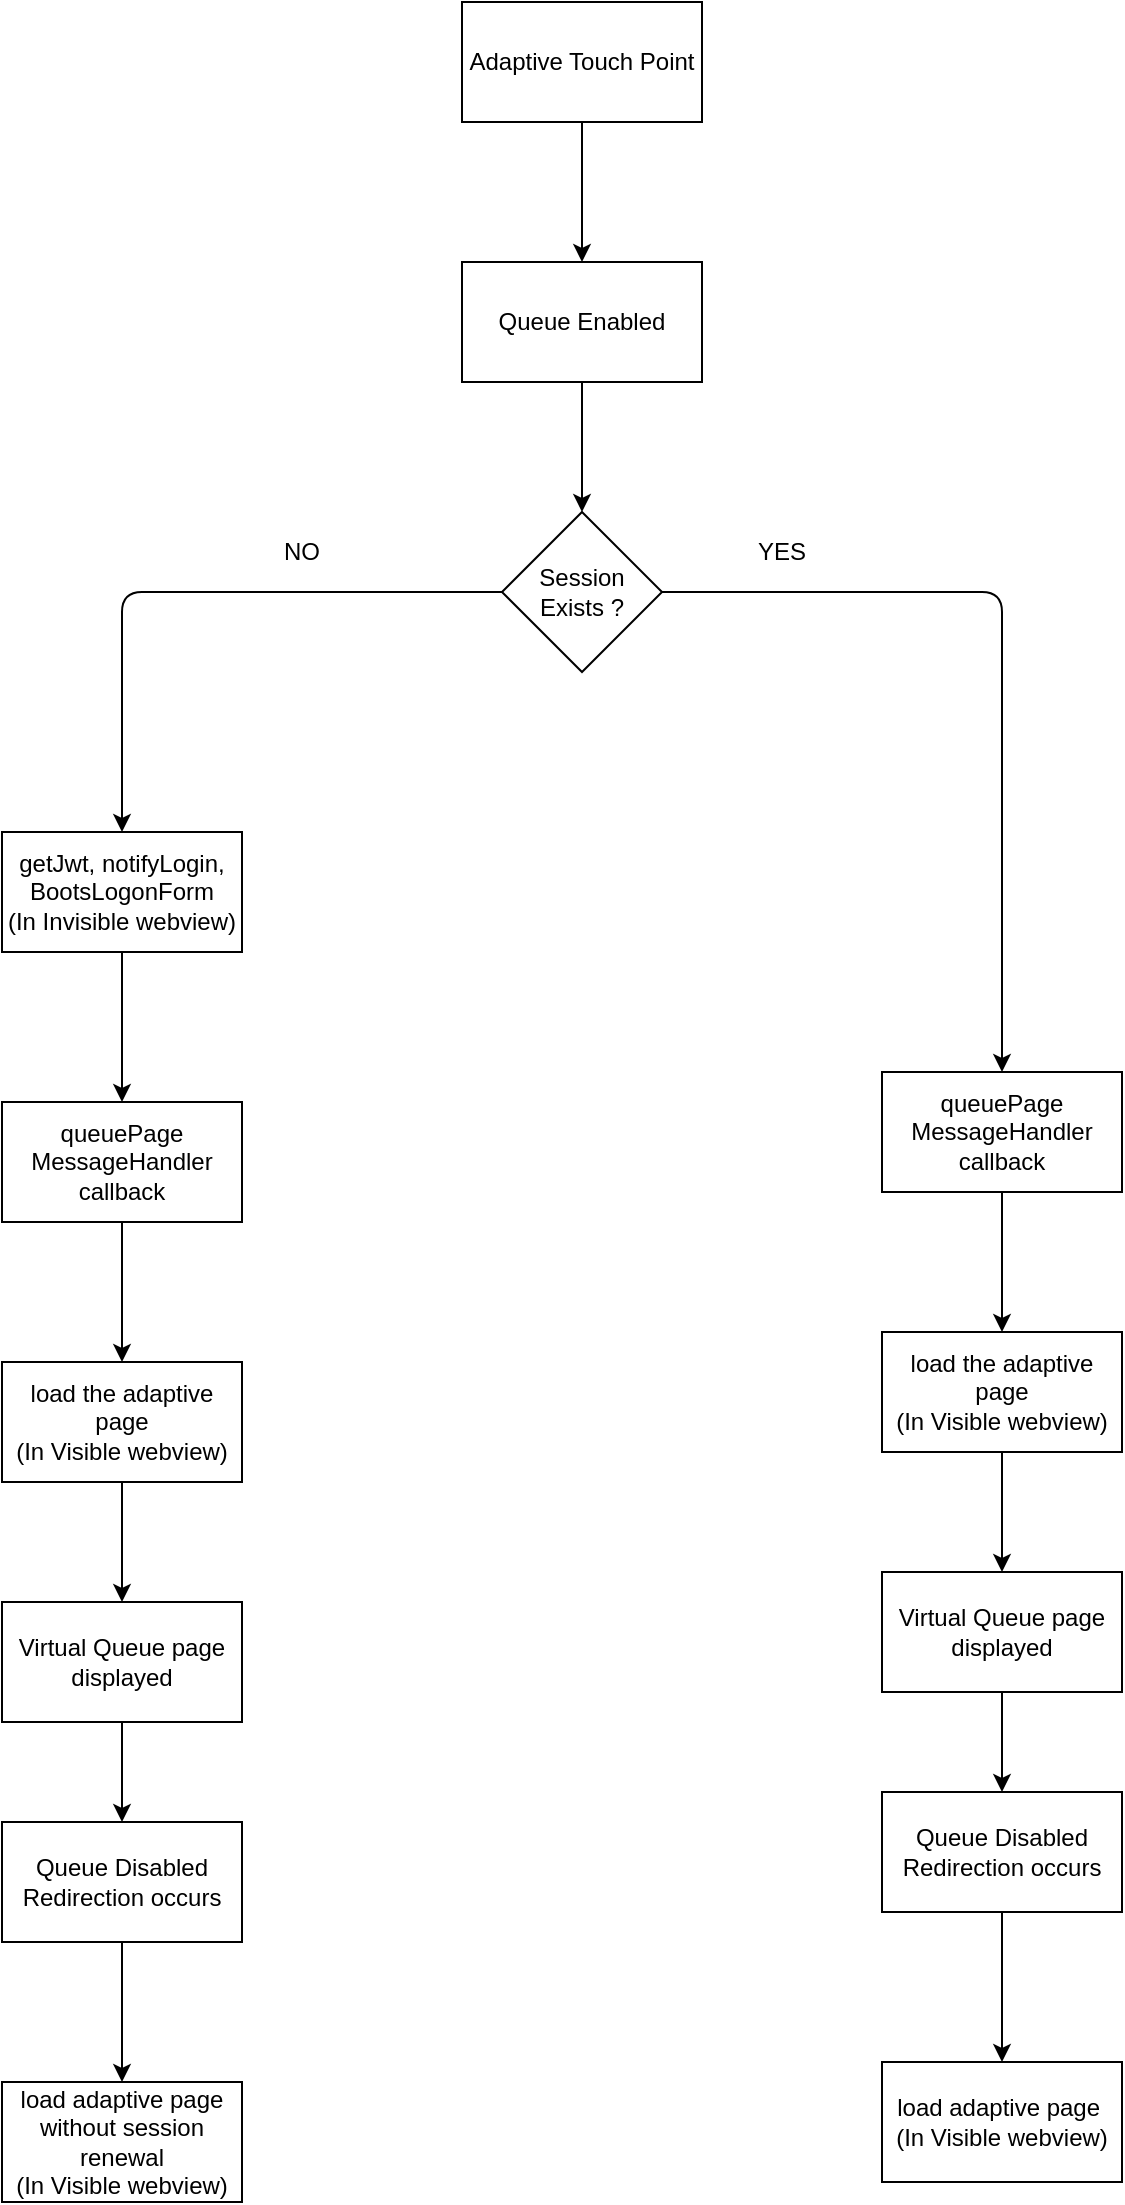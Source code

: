 <mxfile version="14.8.5" type="github">
  <diagram id="DHOlpiBnvQbLAL_IYYMT" name="Page-1">
    <mxGraphModel dx="3546" dy="1290" grid="1" gridSize="10" guides="1" tooltips="1" connect="1" arrows="1" fold="1" page="1" pageScale="1" pageWidth="827" pageHeight="1169" math="0" shadow="0">
      <root>
        <mxCell id="0" />
        <mxCell id="1" parent="0" />
        <mxCell id="9cZKCPdm0zYJeW4WKNwH-40" value="Adaptive Touch Point" style="rounded=0;whiteSpace=wrap;html=1;" vertex="1" parent="1">
          <mxGeometry x="-1180" y="120" width="120" height="60" as="geometry" />
        </mxCell>
        <mxCell id="9cZKCPdm0zYJeW4WKNwH-41" value="Queue Enabled" style="rounded=0;whiteSpace=wrap;html=1;" vertex="1" parent="1">
          <mxGeometry x="-1180" y="250" width="120" height="60" as="geometry" />
        </mxCell>
        <mxCell id="9cZKCPdm0zYJeW4WKNwH-42" value="Session Exists ?" style="rhombus;whiteSpace=wrap;html=1;" vertex="1" parent="1">
          <mxGeometry x="-1160" y="375" width="80" height="80" as="geometry" />
        </mxCell>
        <mxCell id="9cZKCPdm0zYJeW4WKNwH-43" value="getJwt, notifyLogin, BootsLogonForm&lt;br&gt;(In Invisible webview)" style="rounded=0;whiteSpace=wrap;html=1;" vertex="1" parent="1">
          <mxGeometry x="-1410" y="535" width="120" height="60" as="geometry" />
        </mxCell>
        <mxCell id="9cZKCPdm0zYJeW4WKNwH-44" value="queuePage MessageHandler&lt;br&gt;callback" style="rounded=0;whiteSpace=wrap;html=1;" vertex="1" parent="1">
          <mxGeometry x="-1410" y="670" width="120" height="60" as="geometry" />
        </mxCell>
        <mxCell id="9cZKCPdm0zYJeW4WKNwH-45" value="load the adaptive page&lt;br&gt;(In Visible webview)" style="rounded=0;whiteSpace=wrap;html=1;" vertex="1" parent="1">
          <mxGeometry x="-1410" y="800" width="120" height="60" as="geometry" />
        </mxCell>
        <mxCell id="9cZKCPdm0zYJeW4WKNwH-46" value="Virtual Queue page displayed" style="rounded=0;whiteSpace=wrap;html=1;" vertex="1" parent="1">
          <mxGeometry x="-1410" y="920" width="120" height="60" as="geometry" />
        </mxCell>
        <mxCell id="9cZKCPdm0zYJeW4WKNwH-47" value="Queue Disabled&lt;br&gt;Redirection occurs" style="rounded=0;whiteSpace=wrap;html=1;" vertex="1" parent="1">
          <mxGeometry x="-1410" y="1030" width="120" height="60" as="geometry" />
        </mxCell>
        <mxCell id="9cZKCPdm0zYJeW4WKNwH-48" value="load adaptive page without session renewal&lt;br&gt;(In Visible webview)" style="rounded=0;whiteSpace=wrap;html=1;" vertex="1" parent="1">
          <mxGeometry x="-1410" y="1160" width="120" height="60" as="geometry" />
        </mxCell>
        <mxCell id="9cZKCPdm0zYJeW4WKNwH-50" value="queuePage MessageHandler&lt;br&gt;callback" style="rounded=0;whiteSpace=wrap;html=1;" vertex="1" parent="1">
          <mxGeometry x="-970" y="655" width="120" height="60" as="geometry" />
        </mxCell>
        <mxCell id="9cZKCPdm0zYJeW4WKNwH-51" value="load the adaptive page&lt;br&gt;(In Visible webview)" style="rounded=0;whiteSpace=wrap;html=1;" vertex="1" parent="1">
          <mxGeometry x="-970" y="785" width="120" height="60" as="geometry" />
        </mxCell>
        <mxCell id="9cZKCPdm0zYJeW4WKNwH-52" value="Virtual Queue page displayed" style="rounded=0;whiteSpace=wrap;html=1;" vertex="1" parent="1">
          <mxGeometry x="-970" y="905" width="120" height="60" as="geometry" />
        </mxCell>
        <mxCell id="9cZKCPdm0zYJeW4WKNwH-53" value="Queue Disabled&lt;br&gt;Redirection occurs" style="rounded=0;whiteSpace=wrap;html=1;" vertex="1" parent="1">
          <mxGeometry x="-970" y="1015" width="120" height="60" as="geometry" />
        </mxCell>
        <mxCell id="9cZKCPdm0zYJeW4WKNwH-54" value="load adaptive page&amp;nbsp;&lt;br&gt;(In Visible webview)" style="rounded=0;whiteSpace=wrap;html=1;" vertex="1" parent="1">
          <mxGeometry x="-970" y="1150" width="120" height="60" as="geometry" />
        </mxCell>
        <mxCell id="9cZKCPdm0zYJeW4WKNwH-55" value="" style="edgeStyle=elbowEdgeStyle;elbow=horizontal;endArrow=classic;html=1;exitX=0;exitY=0.5;exitDx=0;exitDy=0;" edge="1" parent="1" source="9cZKCPdm0zYJeW4WKNwH-42">
          <mxGeometry width="50" height="50" relative="1" as="geometry">
            <mxPoint x="-1400" y="585" as="sourcePoint" />
            <mxPoint x="-1350" y="535" as="targetPoint" />
            <Array as="points">
              <mxPoint x="-1350" y="450" />
            </Array>
          </mxGeometry>
        </mxCell>
        <mxCell id="9cZKCPdm0zYJeW4WKNwH-56" value="" style="endArrow=classic;html=1;entryX=0.5;entryY=0;entryDx=0;entryDy=0;exitX=0.5;exitY=1;exitDx=0;exitDy=0;" edge="1" parent="1" source="9cZKCPdm0zYJeW4WKNwH-41" target="9cZKCPdm0zYJeW4WKNwH-42">
          <mxGeometry width="50" height="50" relative="1" as="geometry">
            <mxPoint x="-910" y="840" as="sourcePoint" />
            <mxPoint x="-860" y="790" as="targetPoint" />
          </mxGeometry>
        </mxCell>
        <mxCell id="9cZKCPdm0zYJeW4WKNwH-60" value="" style="endArrow=classic;html=1;exitX=0.5;exitY=1;exitDx=0;exitDy=0;entryX=0.5;entryY=0;entryDx=0;entryDy=0;" edge="1" parent="1" source="9cZKCPdm0zYJeW4WKNwH-40" target="9cZKCPdm0zYJeW4WKNwH-41">
          <mxGeometry width="50" height="50" relative="1" as="geometry">
            <mxPoint x="-910" y="580" as="sourcePoint" />
            <mxPoint x="-860" y="530" as="targetPoint" />
          </mxGeometry>
        </mxCell>
        <mxCell id="9cZKCPdm0zYJeW4WKNwH-61" value="" style="edgeStyle=elbowEdgeStyle;elbow=horizontal;endArrow=classic;html=1;exitX=1;exitY=0.5;exitDx=0;exitDy=0;entryX=0.5;entryY=0;entryDx=0;entryDy=0;" edge="1" parent="1" source="9cZKCPdm0zYJeW4WKNwH-42" target="9cZKCPdm0zYJeW4WKNwH-50">
          <mxGeometry width="50" height="50" relative="1" as="geometry">
            <mxPoint x="-850" y="580" as="sourcePoint" />
            <mxPoint x="-800" y="530" as="targetPoint" />
            <Array as="points">
              <mxPoint x="-910" y="520" />
            </Array>
          </mxGeometry>
        </mxCell>
        <mxCell id="9cZKCPdm0zYJeW4WKNwH-62" value="" style="endArrow=classic;html=1;exitX=0.5;exitY=1;exitDx=0;exitDy=0;entryX=0.5;entryY=0;entryDx=0;entryDy=0;" edge="1" parent="1" source="9cZKCPdm0zYJeW4WKNwH-43" target="9cZKCPdm0zYJeW4WKNwH-44">
          <mxGeometry width="50" height="50" relative="1" as="geometry">
            <mxPoint x="-850" y="870" as="sourcePoint" />
            <mxPoint x="-800" y="820" as="targetPoint" />
          </mxGeometry>
        </mxCell>
        <mxCell id="9cZKCPdm0zYJeW4WKNwH-64" value="" style="endArrow=classic;html=1;exitX=0.5;exitY=1;exitDx=0;exitDy=0;entryX=0.5;entryY=0;entryDx=0;entryDy=0;" edge="1" parent="1" source="9cZKCPdm0zYJeW4WKNwH-44" target="9cZKCPdm0zYJeW4WKNwH-45">
          <mxGeometry width="50" height="50" relative="1" as="geometry">
            <mxPoint x="-850" y="870" as="sourcePoint" />
            <mxPoint x="-800" y="820" as="targetPoint" />
          </mxGeometry>
        </mxCell>
        <mxCell id="9cZKCPdm0zYJeW4WKNwH-65" value="" style="endArrow=classic;html=1;exitX=0.5;exitY=1;exitDx=0;exitDy=0;entryX=0.5;entryY=0;entryDx=0;entryDy=0;" edge="1" parent="1" source="9cZKCPdm0zYJeW4WKNwH-50" target="9cZKCPdm0zYJeW4WKNwH-51">
          <mxGeometry width="50" height="50" relative="1" as="geometry">
            <mxPoint x="-850" y="870" as="sourcePoint" />
            <mxPoint x="-800" y="820" as="targetPoint" />
          </mxGeometry>
        </mxCell>
        <mxCell id="9cZKCPdm0zYJeW4WKNwH-66" value="" style="endArrow=classic;html=1;exitX=0.5;exitY=1;exitDx=0;exitDy=0;entryX=0.5;entryY=0;entryDx=0;entryDy=0;" edge="1" parent="1" source="9cZKCPdm0zYJeW4WKNwH-51" target="9cZKCPdm0zYJeW4WKNwH-52">
          <mxGeometry width="50" height="50" relative="1" as="geometry">
            <mxPoint x="-850" y="870" as="sourcePoint" />
            <mxPoint x="-800" y="820" as="targetPoint" />
          </mxGeometry>
        </mxCell>
        <mxCell id="9cZKCPdm0zYJeW4WKNwH-67" value="" style="endArrow=classic;html=1;exitX=0.5;exitY=1;exitDx=0;exitDy=0;entryX=0.5;entryY=0;entryDx=0;entryDy=0;" edge="1" parent="1" source="9cZKCPdm0zYJeW4WKNwH-45" target="9cZKCPdm0zYJeW4WKNwH-46">
          <mxGeometry width="50" height="50" relative="1" as="geometry">
            <mxPoint x="-850" y="870" as="sourcePoint" />
            <mxPoint x="-800" y="820" as="targetPoint" />
          </mxGeometry>
        </mxCell>
        <mxCell id="9cZKCPdm0zYJeW4WKNwH-68" value="" style="endArrow=classic;html=1;exitX=0.5;exitY=1;exitDx=0;exitDy=0;entryX=0.5;entryY=0;entryDx=0;entryDy=0;" edge="1" parent="1" source="9cZKCPdm0zYJeW4WKNwH-52" target="9cZKCPdm0zYJeW4WKNwH-53">
          <mxGeometry width="50" height="50" relative="1" as="geometry">
            <mxPoint x="-840" y="1110" as="sourcePoint" />
            <mxPoint x="-790" y="1060" as="targetPoint" />
          </mxGeometry>
        </mxCell>
        <mxCell id="9cZKCPdm0zYJeW4WKNwH-69" value="" style="endArrow=classic;html=1;exitX=0.5;exitY=1;exitDx=0;exitDy=0;entryX=0.5;entryY=0;entryDx=0;entryDy=0;" edge="1" parent="1" source="9cZKCPdm0zYJeW4WKNwH-46" target="9cZKCPdm0zYJeW4WKNwH-47">
          <mxGeometry width="50" height="50" relative="1" as="geometry">
            <mxPoint x="-840" y="1110" as="sourcePoint" />
            <mxPoint x="-790" y="1060" as="targetPoint" />
          </mxGeometry>
        </mxCell>
        <mxCell id="9cZKCPdm0zYJeW4WKNwH-70" value="" style="endArrow=classic;html=1;exitX=0.5;exitY=1;exitDx=0;exitDy=0;entryX=0.5;entryY=0;entryDx=0;entryDy=0;" edge="1" parent="1" source="9cZKCPdm0zYJeW4WKNwH-53" target="9cZKCPdm0zYJeW4WKNwH-54">
          <mxGeometry width="50" height="50" relative="1" as="geometry">
            <mxPoint x="-840" y="1110" as="sourcePoint" />
            <mxPoint x="-790" y="1060" as="targetPoint" />
          </mxGeometry>
        </mxCell>
        <mxCell id="9cZKCPdm0zYJeW4WKNwH-71" value="" style="endArrow=classic;html=1;exitX=0.5;exitY=1;exitDx=0;exitDy=0;entryX=0.5;entryY=0;entryDx=0;entryDy=0;" edge="1" parent="1" source="9cZKCPdm0zYJeW4WKNwH-47" target="9cZKCPdm0zYJeW4WKNwH-48">
          <mxGeometry width="50" height="50" relative="1" as="geometry">
            <mxPoint x="-840" y="1110" as="sourcePoint" />
            <mxPoint x="-790" y="1060" as="targetPoint" />
          </mxGeometry>
        </mxCell>
        <mxCell id="9cZKCPdm0zYJeW4WKNwH-72" value="NO" style="text;html=1;strokeColor=none;fillColor=none;align=center;verticalAlign=middle;whiteSpace=wrap;rounded=0;" vertex="1" parent="1">
          <mxGeometry x="-1280" y="385" width="40" height="20" as="geometry" />
        </mxCell>
        <mxCell id="9cZKCPdm0zYJeW4WKNwH-73" value="YES" style="text;html=1;strokeColor=none;fillColor=none;align=center;verticalAlign=middle;whiteSpace=wrap;rounded=0;" vertex="1" parent="1">
          <mxGeometry x="-1040" y="385" width="40" height="20" as="geometry" />
        </mxCell>
      </root>
    </mxGraphModel>
  </diagram>
</mxfile>

